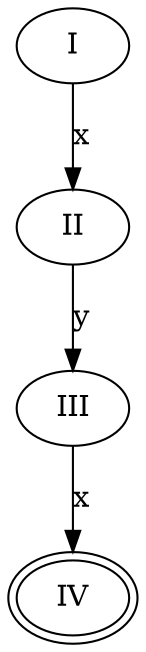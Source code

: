 digraph {
  I [role="start"]
  IV [role="end",peripheries=2]

  I   -> II   [label="x"];
  II  -> III  [label="y"];
  III -> IV   [label="x"];

}
